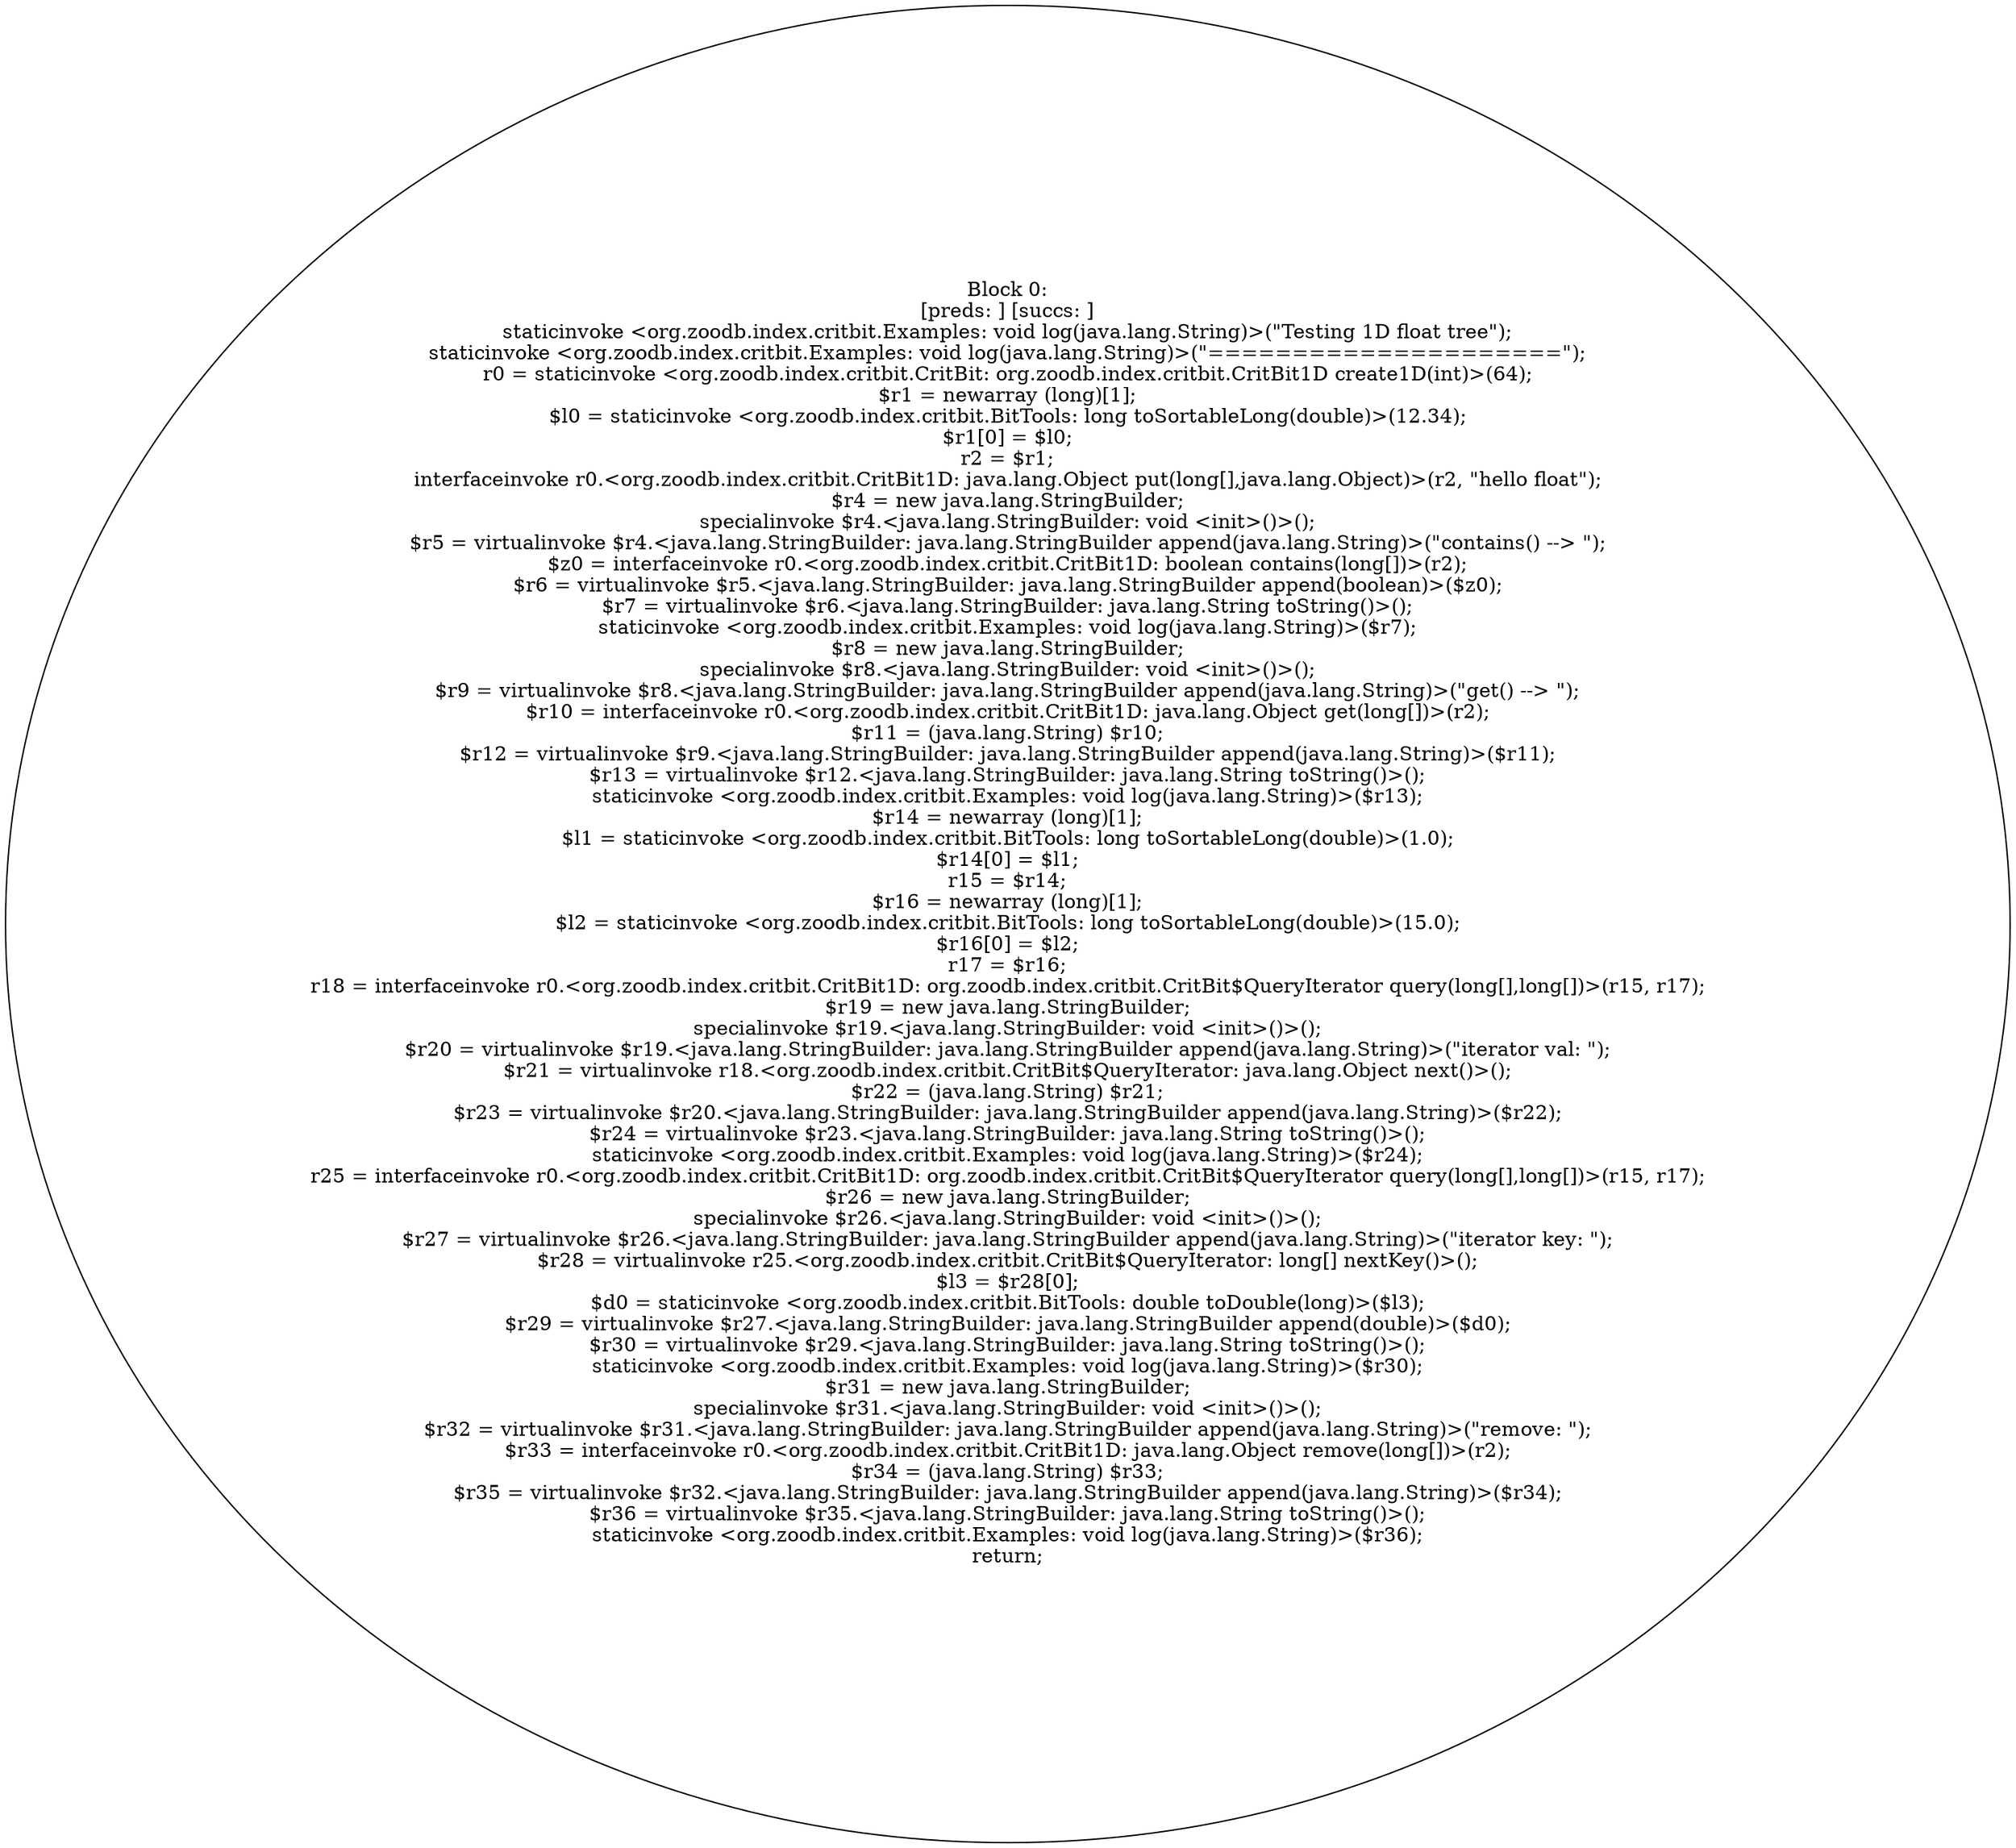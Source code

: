 digraph "unitGraph" {
    "Block 0:
[preds: ] [succs: ]
staticinvoke <org.zoodb.index.critbit.Examples: void log(java.lang.String)>(\"Testing 1D float tree\");
staticinvoke <org.zoodb.index.critbit.Examples: void log(java.lang.String)>(\"=====================\");
r0 = staticinvoke <org.zoodb.index.critbit.CritBit: org.zoodb.index.critbit.CritBit1D create1D(int)>(64);
$r1 = newarray (long)[1];
$l0 = staticinvoke <org.zoodb.index.critbit.BitTools: long toSortableLong(double)>(12.34);
$r1[0] = $l0;
r2 = $r1;
interfaceinvoke r0.<org.zoodb.index.critbit.CritBit1D: java.lang.Object put(long[],java.lang.Object)>(r2, \"hello float\");
$r4 = new java.lang.StringBuilder;
specialinvoke $r4.<java.lang.StringBuilder: void <init>()>();
$r5 = virtualinvoke $r4.<java.lang.StringBuilder: java.lang.StringBuilder append(java.lang.String)>(\"contains() --> \");
$z0 = interfaceinvoke r0.<org.zoodb.index.critbit.CritBit1D: boolean contains(long[])>(r2);
$r6 = virtualinvoke $r5.<java.lang.StringBuilder: java.lang.StringBuilder append(boolean)>($z0);
$r7 = virtualinvoke $r6.<java.lang.StringBuilder: java.lang.String toString()>();
staticinvoke <org.zoodb.index.critbit.Examples: void log(java.lang.String)>($r7);
$r8 = new java.lang.StringBuilder;
specialinvoke $r8.<java.lang.StringBuilder: void <init>()>();
$r9 = virtualinvoke $r8.<java.lang.StringBuilder: java.lang.StringBuilder append(java.lang.String)>(\"get() --> \");
$r10 = interfaceinvoke r0.<org.zoodb.index.critbit.CritBit1D: java.lang.Object get(long[])>(r2);
$r11 = (java.lang.String) $r10;
$r12 = virtualinvoke $r9.<java.lang.StringBuilder: java.lang.StringBuilder append(java.lang.String)>($r11);
$r13 = virtualinvoke $r12.<java.lang.StringBuilder: java.lang.String toString()>();
staticinvoke <org.zoodb.index.critbit.Examples: void log(java.lang.String)>($r13);
$r14 = newarray (long)[1];
$l1 = staticinvoke <org.zoodb.index.critbit.BitTools: long toSortableLong(double)>(1.0);
$r14[0] = $l1;
r15 = $r14;
$r16 = newarray (long)[1];
$l2 = staticinvoke <org.zoodb.index.critbit.BitTools: long toSortableLong(double)>(15.0);
$r16[0] = $l2;
r17 = $r16;
r18 = interfaceinvoke r0.<org.zoodb.index.critbit.CritBit1D: org.zoodb.index.critbit.CritBit$QueryIterator query(long[],long[])>(r15, r17);
$r19 = new java.lang.StringBuilder;
specialinvoke $r19.<java.lang.StringBuilder: void <init>()>();
$r20 = virtualinvoke $r19.<java.lang.StringBuilder: java.lang.StringBuilder append(java.lang.String)>(\"iterator val: \");
$r21 = virtualinvoke r18.<org.zoodb.index.critbit.CritBit$QueryIterator: java.lang.Object next()>();
$r22 = (java.lang.String) $r21;
$r23 = virtualinvoke $r20.<java.lang.StringBuilder: java.lang.StringBuilder append(java.lang.String)>($r22);
$r24 = virtualinvoke $r23.<java.lang.StringBuilder: java.lang.String toString()>();
staticinvoke <org.zoodb.index.critbit.Examples: void log(java.lang.String)>($r24);
r25 = interfaceinvoke r0.<org.zoodb.index.critbit.CritBit1D: org.zoodb.index.critbit.CritBit$QueryIterator query(long[],long[])>(r15, r17);
$r26 = new java.lang.StringBuilder;
specialinvoke $r26.<java.lang.StringBuilder: void <init>()>();
$r27 = virtualinvoke $r26.<java.lang.StringBuilder: java.lang.StringBuilder append(java.lang.String)>(\"iterator key: \");
$r28 = virtualinvoke r25.<org.zoodb.index.critbit.CritBit$QueryIterator: long[] nextKey()>();
$l3 = $r28[0];
$d0 = staticinvoke <org.zoodb.index.critbit.BitTools: double toDouble(long)>($l3);
$r29 = virtualinvoke $r27.<java.lang.StringBuilder: java.lang.StringBuilder append(double)>($d0);
$r30 = virtualinvoke $r29.<java.lang.StringBuilder: java.lang.String toString()>();
staticinvoke <org.zoodb.index.critbit.Examples: void log(java.lang.String)>($r30);
$r31 = new java.lang.StringBuilder;
specialinvoke $r31.<java.lang.StringBuilder: void <init>()>();
$r32 = virtualinvoke $r31.<java.lang.StringBuilder: java.lang.StringBuilder append(java.lang.String)>(\"remove: \");
$r33 = interfaceinvoke r0.<org.zoodb.index.critbit.CritBit1D: java.lang.Object remove(long[])>(r2);
$r34 = (java.lang.String) $r33;
$r35 = virtualinvoke $r32.<java.lang.StringBuilder: java.lang.StringBuilder append(java.lang.String)>($r34);
$r36 = virtualinvoke $r35.<java.lang.StringBuilder: java.lang.String toString()>();
staticinvoke <org.zoodb.index.critbit.Examples: void log(java.lang.String)>($r36);
return;
"
}

